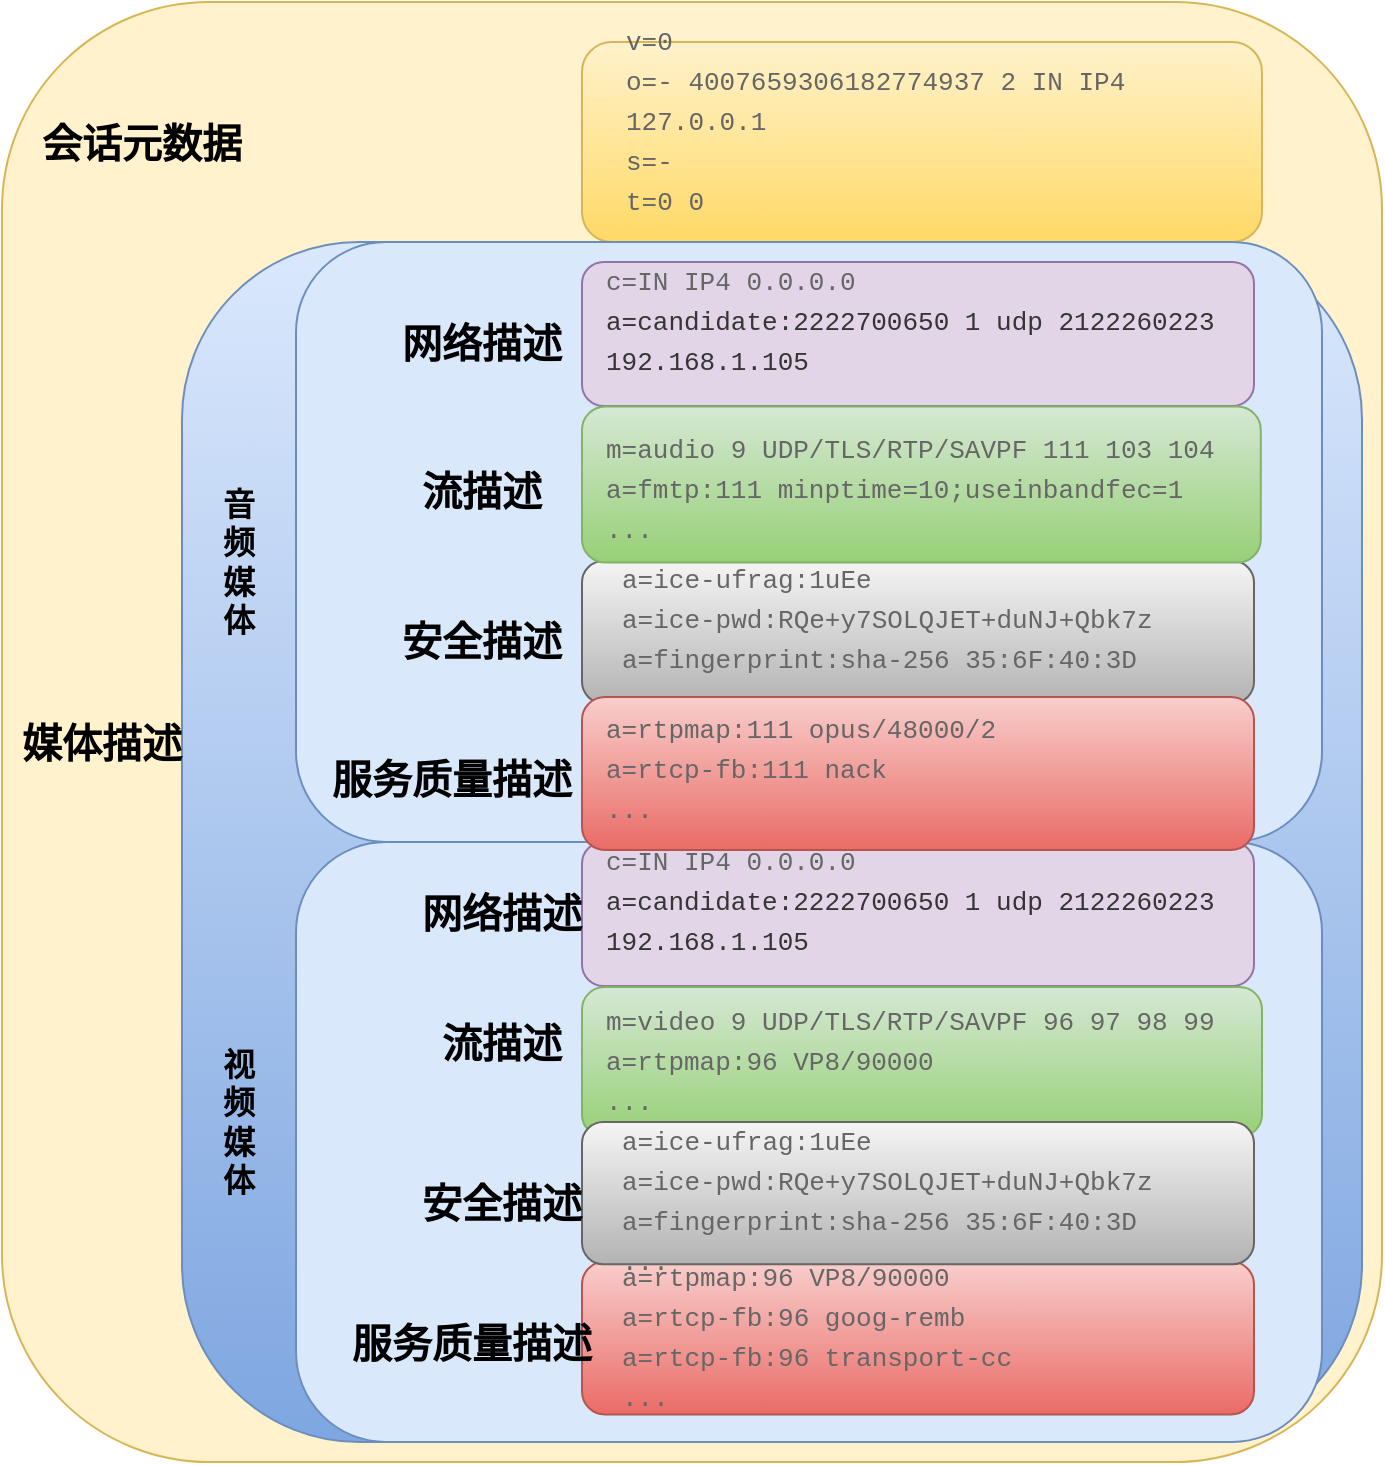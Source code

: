 <mxfile version="14.4.3" type="device"><diagram id="J-4Pk2l-T9gzH8Qdte0Y" name="第 1 页"><mxGraphModel dx="1086" dy="806" grid="0" gridSize="10" guides="1" tooltips="1" connect="1" arrows="1" fold="1" page="1" pageScale="1" pageWidth="827" pageHeight="1169" math="0" shadow="0"><root><mxCell id="0"/><mxCell id="1" parent="0"/><mxCell id="PkOoazZAC1lvmuNOdKQ0-1" value="" style="rounded=1;whiteSpace=wrap;html=1;fillColor=#fff2cc;strokeColor=#d6b656;" parent="1" vertex="1"><mxGeometry x="30" y="110" width="690" height="730" as="geometry"/></mxCell><mxCell id="PkOoazZAC1lvmuNOdKQ0-3" value="" style="rounded=1;whiteSpace=wrap;html=1;gradientColor=#7ea6e0;fillColor=#dae8fc;strokeColor=#6c8ebf;" parent="1" vertex="1"><mxGeometry x="120" y="230" width="590" height="600" as="geometry"/></mxCell><mxCell id="PkOoazZAC1lvmuNOdKQ0-4" value="&lt;span style=&quot;font-size: 20px&quot;&gt;&lt;b&gt;会话元数据&lt;/b&gt;&lt;/span&gt;" style="text;html=1;strokeColor=none;fillColor=none;align=center;verticalAlign=middle;whiteSpace=wrap;rounded=0;" parent="1" vertex="1"><mxGeometry x="40" y="170" width="120" height="20" as="geometry"/></mxCell><mxCell id="HlnonEhgB_PyaQJj55uD-4" value="" style="group" parent="1" vertex="1" connectable="0"><mxGeometry x="320" y="130" width="340" height="100" as="geometry"/></mxCell><mxCell id="PkOoazZAC1lvmuNOdKQ0-2" value="" style="rounded=1;whiteSpace=wrap;html=1;gradientColor=#ffd966;fillColor=#fff2cc;strokeColor=#d6b656;" parent="HlnonEhgB_PyaQJj55uD-4" vertex="1"><mxGeometry width="340" height="100" as="geometry"/></mxCell><mxCell id="PkOoazZAC1lvmuNOdKQ0-6" value="&lt;table class=&quot;hljs-ln&quot; style=&quot;border-collapse: collapse; border-spacing: 0px; margin-bottom: 0px; color: rgb(53, 53, 53); font-family: consolas, &amp;quot;liberation mono&amp;quot;, menlo, monospace, courier;&quot;&gt;&lt;tbody style=&quot;box-sizing: border-box&quot;&gt;&lt;tr style=&quot;box-sizing: border-box&quot;&gt;&lt;td class=&quot;hljs-ln-code&quot; style=&quot;margin: 0px ; padding: 0px 10px ; box-sizing: border-box ; border: 0px ; font-family: , &amp;quot;consolas&amp;quot; , &amp;quot;liberation mono&amp;quot; , &amp;quot;menlo&amp;quot; , &amp;quot;courier&amp;quot; , monospace ; font-size: 13px ; line-height: 20px ; vertical-align: top ; position: relative ; overflow: visible ; color: rgb(102 , 102 , 102) ; overflow-wrap: normal&quot;&gt;&lt;div class=&quot;hljs-ln-line&quot;&gt;v=0&lt;/div&gt;&lt;div class=&quot;hljs-ln-line&quot;&gt;&lt;span style=&quot;font-family: , &amp;quot;consolas&amp;quot; , &amp;quot;liberation mono&amp;quot; , &amp;quot;menlo&amp;quot; , &amp;quot;courier&amp;quot; , monospace&quot;&gt;o=- 4007659306182774937 2 IN IP4 127.0.0.1&lt;/span&gt;&lt;br&gt;&lt;/div&gt;&lt;div class=&quot;hljs-ln-line&quot;&gt;&lt;span style=&quot;font-family: , &amp;quot;consolas&amp;quot; , &amp;quot;liberation mono&amp;quot; , &amp;quot;menlo&amp;quot; , &amp;quot;courier&amp;quot; , monospace&quot;&gt;s=-&lt;/span&gt;&lt;span style=&quot;font-family: , &amp;quot;consolas&amp;quot; , &amp;quot;liberation mono&amp;quot; , &amp;quot;menlo&amp;quot; , &amp;quot;courier&amp;quot; , monospace&quot;&gt;&lt;br&gt;&lt;/span&gt;&lt;/div&gt;&lt;div class=&quot;hljs-ln-line&quot;&gt;&lt;span style=&quot;font-family: , &amp;quot;consolas&amp;quot; , &amp;quot;liberation mono&amp;quot; , &amp;quot;menlo&amp;quot; , &amp;quot;courier&amp;quot; , monospace&quot;&gt;t=0 0&lt;/span&gt;&lt;span style=&quot;font-family: , &amp;quot;consolas&amp;quot; , &amp;quot;liberation mono&amp;quot; , &amp;quot;menlo&amp;quot; , &amp;quot;courier&amp;quot; , monospace&quot;&gt;&lt;br&gt;&lt;/span&gt;&lt;/div&gt;&lt;div class=&quot;hljs-ln-line&quot;&gt;&lt;span style=&quot;font-family: , &amp;quot;consolas&amp;quot; , &amp;quot;liberation mono&amp;quot; , &amp;quot;menlo&amp;quot; , &amp;quot;courier&amp;quot; , monospace&quot;&gt;...&lt;/span&gt;&lt;span style=&quot;font-family: , &amp;quot;consolas&amp;quot; , &amp;quot;liberation mono&amp;quot; , &amp;quot;menlo&amp;quot; , &amp;quot;courier&amp;quot; , monospace&quot;&gt;&lt;br&gt;&lt;/span&gt;&lt;/div&gt;&lt;/td&gt;&lt;/tr&gt;&lt;/tbody&gt;&lt;/table&gt;" style="text;html=1;align=left;verticalAlign=middle;whiteSpace=wrap;rounded=0;strokeColor=#000000;opacity=0;labelBackgroundColor=none;" parent="HlnonEhgB_PyaQJj55uD-4" vertex="1"><mxGeometry x="10" width="330" height="100" as="geometry"/></mxCell><mxCell id="HlnonEhgB_PyaQJj55uD-18" value="&lt;font style=&quot;font-size: 20px&quot;&gt;&lt;b&gt;媒体描述&lt;/b&gt;&lt;/font&gt;" style="text;html=1;strokeColor=none;fillColor=none;align=center;verticalAlign=middle;whiteSpace=wrap;rounded=0;" parent="1" vertex="1"><mxGeometry x="30" y="470" width="100" height="20" as="geometry"/></mxCell><mxCell id="HlnonEhgB_PyaQJj55uD-24" value="" style="rounded=1;whiteSpace=wrap;html=1;fillColor=#dae8fc;strokeColor=#6c8ebf;" parent="1" vertex="1"><mxGeometry x="177" y="230" width="513" height="300" as="geometry"/></mxCell><mxCell id="HlnonEhgB_PyaQJj55uD-27" value="" style="group" parent="1" vertex="1" connectable="0"><mxGeometry x="190" y="240" width="530" height="304.25" as="geometry"/></mxCell><mxCell id="HlnonEhgB_PyaQJj55uD-1" value="" style="group" parent="HlnonEhgB_PyaQJj55uD-27" vertex="1" connectable="0"><mxGeometry x="130" width="400" height="80" as="geometry"/></mxCell><mxCell id="PkOoazZAC1lvmuNOdKQ0-12" value="" style="rounded=1;whiteSpace=wrap;html=1;fillColor=#e1d5e7;strokeColor=#9673a6;" parent="HlnonEhgB_PyaQJj55uD-1" vertex="1"><mxGeometry width="336" height="72" as="geometry"/></mxCell><mxCell id="PkOoazZAC1lvmuNOdKQ0-20" value="&lt;table class=&quot;hljs-ln&quot; style=&quot;border-collapse: collapse ; border-spacing: 0px ; margin-bottom: 0px ; color: rgb(53 , 53 , 53) ; font-family: &amp;#34;consolas&amp;#34; , &amp;#34;liberation mono&amp;#34; , &amp;#34;menlo&amp;#34; , monospace , &amp;#34;courier&amp;#34; ; font-size: 13px&quot;&gt;&lt;tbody style=&quot;box-sizing: border-box&quot;&gt;&lt;tr style=&quot;box-sizing: border-box&quot;&gt;&lt;td class=&quot;hljs-ln-code&quot; style=&quot;margin: 0px ; padding: 0px 10px ; box-sizing: border-box ; border: 0px ; line-height: 20px ; vertical-align: top ; position: relative ; overflow: visible ; overflow-wrap: normal&quot;&gt;&lt;div class=&quot;hljs-ln-line&quot;&gt;&lt;font&gt;&lt;span&gt;&lt;font color=&quot;#666666&quot;&gt;c=IN IP4 0.0.0.0&lt;/font&gt;&lt;/span&gt;&lt;/font&gt;&lt;/div&gt;&lt;div class=&quot;hljs-ln-line&quot;&gt;a=candidate:2222700650 1 udp 2122260223 192.168.1.105&amp;nbsp;&lt;br&gt;&lt;/div&gt;&lt;div class=&quot;hljs-ln-line&quot; style=&quot;color: rgb(102 , 102 , 102)&quot;&gt;&lt;font style=&quot;font-size: 13px&quot;&gt;...&lt;br&gt;&lt;/font&gt;&lt;/div&gt;&lt;/td&gt;&lt;/tr&gt;&lt;/tbody&gt;&lt;/table&gt;" style="text;html=1;strokeColor=none;align=left;verticalAlign=middle;whiteSpace=wrap;rounded=0;fillColor=#ffffff;opacity=0;labelBackgroundColor=none;" parent="HlnonEhgB_PyaQJj55uD-1" vertex="1"><mxGeometry width="400" height="80" as="geometry"/></mxCell><mxCell id="HlnonEhgB_PyaQJj55uD-26" value="" style="group" parent="HlnonEhgB_PyaQJj55uD-27" vertex="1" connectable="0"><mxGeometry y="30" width="469.39" height="274.25" as="geometry"/></mxCell><mxCell id="PkOoazZAC1lvmuNOdKQ0-5" value="&lt;font style=&quot;font-size: 20px&quot;&gt;&lt;b&gt;流描述&lt;/b&gt;&lt;/font&gt;" style="text;html=1;strokeColor=none;fillColor=none;align=center;verticalAlign=middle;whiteSpace=wrap;rounded=0;" parent="HlnonEhgB_PyaQJj55uD-26" vertex="1"><mxGeometry x="30" y="73.64" width="100" height="20" as="geometry"/></mxCell><mxCell id="PkOoazZAC1lvmuNOdKQ0-15" value="&lt;font style=&quot;font-size: 20px&quot;&gt;&lt;b&gt;网络描述&lt;/b&gt;&lt;/font&gt;" style="text;html=1;strokeColor=none;fillColor=none;align=center;verticalAlign=middle;whiteSpace=wrap;rounded=0;" parent="HlnonEhgB_PyaQJj55uD-26" vertex="1"><mxGeometry x="30" width="100" height="20" as="geometry"/></mxCell><mxCell id="PkOoazZAC1lvmuNOdKQ0-16" value="&lt;font style=&quot;font-size: 20px&quot;&gt;&lt;b&gt;安全描述&lt;/b&gt;&lt;/font&gt;" style="text;html=1;strokeColor=none;fillColor=none;align=center;verticalAlign=middle;whiteSpace=wrap;rounded=0;" parent="HlnonEhgB_PyaQJj55uD-26" vertex="1"><mxGeometry x="30" y="149" width="100" height="20" as="geometry"/></mxCell><mxCell id="PkOoazZAC1lvmuNOdKQ0-17" value="&lt;font style=&quot;font-size: 20px&quot;&gt;&lt;b&gt;服务质量描述&lt;/b&gt;&lt;/font&gt;" style="text;html=1;strokeColor=none;fillColor=none;align=center;verticalAlign=middle;whiteSpace=wrap;rounded=0;" parent="HlnonEhgB_PyaQJj55uD-26" vertex="1"><mxGeometry y="217.5" width="130" height="20" as="geometry"/></mxCell><mxCell id="HlnonEhgB_PyaQJj55uD-3" value="" style="group" parent="HlnonEhgB_PyaQJj55uD-26" vertex="1" connectable="0"><mxGeometry x="130" y="119.5" width="336" height="79" as="geometry"/></mxCell><mxCell id="PkOoazZAC1lvmuNOdKQ0-13" value="" style="rounded=1;whiteSpace=wrap;html=1;fillColor=#f5f5f5;strokeColor=#666666;gradientColor=#b3b3b3;" parent="HlnonEhgB_PyaQJj55uD-3" vertex="1"><mxGeometry width="336" height="71.1" as="geometry"/></mxCell><mxCell id="PkOoazZAC1lvmuNOdKQ0-21" value="&lt;table class=&quot;hljs-ln&quot; style=&quot;border-collapse: collapse ; border-spacing: 0px ; margin-bottom: 0px ; color: rgb(53 , 53 , 53) ; font-family: &amp;#34;consolas&amp;#34; , &amp;#34;liberation mono&amp;#34; , &amp;#34;menlo&amp;#34; , monospace , &amp;#34;courier&amp;#34; ; font-size: 13px&quot;&gt;&lt;tbody style=&quot;box-sizing: border-box&quot;&gt;&lt;tr style=&quot;box-sizing: border-box&quot;&gt;&lt;td class=&quot;hljs-ln-code&quot; style=&quot;margin: 0px ; padding: 0px 10px ; box-sizing: border-box ; border: 0px ; line-height: 20px ; vertical-align: top ; position: relative ; overflow: visible ; overflow-wrap: normal&quot;&gt;&lt;div class=&quot;hljs-ln-line&quot;&gt;&lt;font&gt;&lt;font color=&quot;#666666&quot;&gt;a=ice-ufrag:1uEe&lt;/font&gt;&lt;br&gt;&lt;/font&gt;&lt;/div&gt;&lt;div class=&quot;hljs-ln-line&quot; style=&quot;color: rgb(102 , 102 , 102)&quot;&gt;&lt;font style=&quot;font-size: 13px&quot;&gt;a=ice-pwd:RQe+y7SOLQJET+duNJ+Qbk7z&lt;/font&gt;&lt;/div&gt;&lt;div class=&quot;hljs-ln-line&quot;&gt;&lt;font&gt;&lt;font color=&quot;#666666&quot;&gt;a=fingerprint:sha-256 35:6F:40:3D&lt;/font&gt;&lt;br&gt;&lt;/font&gt;&lt;/div&gt;&lt;div class=&quot;hljs-ln-line&quot; style=&quot;color: rgb(102 , 102 , 102)&quot;&gt;&lt;font style=&quot;font-size: 13px&quot;&gt;...&lt;br&gt;&lt;/font&gt;&lt;/div&gt;&lt;/td&gt;&lt;/tr&gt;&lt;/tbody&gt;&lt;/table&gt;" style="text;html=1;strokeColor=none;align=left;verticalAlign=middle;whiteSpace=wrap;rounded=0;fillColor=#ffffff;opacity=0;labelBackgroundColor=none;" parent="HlnonEhgB_PyaQJj55uD-3" vertex="1"><mxGeometry x="8" width="320" height="79" as="geometry"/></mxCell><mxCell id="HlnonEhgB_PyaQJj55uD-7" value="" style="group" parent="HlnonEhgB_PyaQJj55uD-26" vertex="1" connectable="0"><mxGeometry x="129.996" y="42.28" width="339.394" height="82.72" as="geometry"/></mxCell><mxCell id="PkOoazZAC1lvmuNOdKQ0-7" value="" style="rounded=1;whiteSpace=wrap;html=1;gradientColor=#97d077;fillColor=#d5e8d4;strokeColor=#82b366;" parent="HlnonEhgB_PyaQJj55uD-7" vertex="1"><mxGeometry x="0.004" width="339.39" height="78" as="geometry"/></mxCell><mxCell id="PkOoazZAC1lvmuNOdKQ0-8" value="&lt;table class=&quot;hljs-ln&quot; style=&quot;border-collapse: collapse ; border-spacing: 0px ; margin-bottom: 0px ; color: rgb(53 , 53 , 53) ; font-family: &amp;#34;consolas&amp;#34; , &amp;#34;liberation mono&amp;#34; , &amp;#34;menlo&amp;#34; , monospace , &amp;#34;courier&amp;#34; ; font-size: 13px&quot;&gt;&lt;tbody style=&quot;box-sizing: border-box&quot;&gt;&lt;tr style=&quot;box-sizing: border-box&quot;&gt;&lt;td class=&quot;hljs-ln-code&quot; style=&quot;margin: 0px ; padding: 0px 10px ; box-sizing: border-box ; border: 0px ; line-height: 20px ; vertical-align: top ; position: relative ; overflow: visible ; color: rgb(102 , 102 , 102) ; overflow-wrap: normal&quot;&gt;&lt;div class=&quot;hljs-ln-line&quot;&gt;&lt;font style=&quot;font-size: 13px&quot;&gt;&lt;span style=&quot;font-family: , &amp;#34;consolas&amp;#34; , &amp;#34;liberation mono&amp;#34; , &amp;#34;menlo&amp;#34; , &amp;#34;courier&amp;#34; , monospace&quot;&gt;m=audio 9 UDP/TLS/RTP/SAVPF 111 103 104&lt;/span&gt;&lt;br&gt;&lt;/font&gt;&lt;/div&gt;&lt;div class=&quot;hljs-ln-line&quot;&gt;&lt;font style=&quot;font-size: 13px&quot;&gt;a=fmtp:111 minptime=10;useinbandfec=1&lt;/font&gt;&lt;/div&gt;&lt;div class=&quot;hljs-ln-line&quot;&gt;&lt;font style=&quot;font-size: 13px&quot;&gt;...&lt;br&gt;&lt;/font&gt;&lt;/div&gt;&lt;/td&gt;&lt;/tr&gt;&lt;/tbody&gt;&lt;/table&gt;" style="text;html=1;strokeColor=none;align=left;verticalAlign=middle;whiteSpace=wrap;rounded=0;fillColor=#ffffff;opacity=0;labelBackgroundColor=none;" parent="HlnonEhgB_PyaQJj55uD-7" vertex="1"><mxGeometry width="339.394" height="82.72" as="geometry"/></mxCell><mxCell id="HlnonEhgB_PyaQJj55uD-33" value="" style="rounded=1;whiteSpace=wrap;html=1;fillColor=#dae8fc;strokeColor=#6c8ebf;" parent="1" vertex="1"><mxGeometry x="177" y="530" width="513" height="300" as="geometry"/></mxCell><mxCell id="HlnonEhgB_PyaQJj55uD-32" value="" style="group" parent="1" vertex="1" connectable="0"><mxGeometry x="200" y="530" width="520" height="290.5" as="geometry"/></mxCell><mxCell id="HlnonEhgB_PyaQJj55uD-8" value="" style="group" parent="HlnonEhgB_PyaQJj55uD-32" vertex="1" connectable="0"><mxGeometry x="120" width="400" height="80" as="geometry"/></mxCell><mxCell id="HlnonEhgB_PyaQJj55uD-9" value="" style="rounded=1;whiteSpace=wrap;html=1;fillColor=#e1d5e7;strokeColor=#9673a6;" parent="HlnonEhgB_PyaQJj55uD-8" vertex="1"><mxGeometry width="336" height="72" as="geometry"/></mxCell><mxCell id="HlnonEhgB_PyaQJj55uD-10" value="&lt;table class=&quot;hljs-ln&quot; style=&quot;border-collapse: collapse ; border-spacing: 0px ; margin-bottom: 0px ; color: rgb(53 , 53 , 53) ; font-family: &amp;#34;consolas&amp;#34; , &amp;#34;liberation mono&amp;#34; , &amp;#34;menlo&amp;#34; , monospace , &amp;#34;courier&amp;#34; ; font-size: 13px&quot;&gt;&lt;tbody style=&quot;box-sizing: border-box&quot;&gt;&lt;tr style=&quot;box-sizing: border-box&quot;&gt;&lt;td class=&quot;hljs-ln-code&quot; style=&quot;margin: 0px ; padding: 0px 10px ; box-sizing: border-box ; border: 0px ; line-height: 20px ; vertical-align: top ; position: relative ; overflow: visible ; overflow-wrap: normal&quot;&gt;&lt;div class=&quot;hljs-ln-line&quot;&gt;&lt;font&gt;&lt;span&gt;&lt;font color=&quot;#666666&quot;&gt;c=IN IP4 0.0.0.0&lt;/font&gt;&lt;/span&gt;&lt;/font&gt;&lt;/div&gt;&lt;div class=&quot;hljs-ln-line&quot;&gt;a=candidate:2222700650 1 udp 2122260223 192.168.1.105&amp;nbsp;&lt;br&gt;&lt;/div&gt;&lt;div class=&quot;hljs-ln-line&quot; style=&quot;color: rgb(102 , 102 , 102)&quot;&gt;&lt;font style=&quot;font-size: 13px&quot;&gt;...&lt;br&gt;&lt;/font&gt;&lt;/div&gt;&lt;/td&gt;&lt;/tr&gt;&lt;/tbody&gt;&lt;/table&gt;" style="text;html=1;strokeColor=none;align=left;verticalAlign=middle;whiteSpace=wrap;rounded=0;fillColor=#ffffff;opacity=0;labelBackgroundColor=none;" parent="HlnonEhgB_PyaQJj55uD-8" vertex="1"><mxGeometry width="400" height="80" as="geometry"/></mxCell><mxCell id="HlnonEhgB_PyaQJj55uD-11" value="" style="group" parent="HlnonEhgB_PyaQJj55uD-32" vertex="1" connectable="0"><mxGeometry x="120" y="70" width="340" height="80" as="geometry"/></mxCell><mxCell id="PkOoazZAC1lvmuNOdKQ0-9" value="" style="rounded=1;whiteSpace=wrap;html=1;gradientColor=#97d077;fillColor=#d5e8d4;strokeColor=#82b366;" parent="HlnonEhgB_PyaQJj55uD-11" vertex="1"><mxGeometry y="2.5" width="340" height="75" as="geometry"/></mxCell><mxCell id="PkOoazZAC1lvmuNOdKQ0-10" value="&lt;table class=&quot;hljs-ln&quot; style=&quot;border-collapse: collapse ; border-spacing: 0px ; margin-bottom: 0px ; color: rgb(53 , 53 , 53) ; font-family: &amp;#34;consolas&amp;#34; , &amp;#34;liberation mono&amp;#34; , &amp;#34;menlo&amp;#34; , monospace , &amp;#34;courier&amp;#34; ; font-size: 13px&quot;&gt;&lt;tbody style=&quot;box-sizing: border-box&quot;&gt;&lt;tr style=&quot;box-sizing: border-box&quot;&gt;&lt;td class=&quot;hljs-ln-code&quot; style=&quot;margin: 0px ; padding: 0px 10px ; box-sizing: border-box ; border: 0px ; line-height: 20px ; vertical-align: top ; position: relative ; overflow: visible ; color: rgb(102 , 102 , 102) ; overflow-wrap: normal&quot;&gt;&lt;div class=&quot;hljs-ln-line&quot;&gt;&lt;font style=&quot;font-size: 13px&quot;&gt;&lt;span style=&quot;font-family: , &amp;#34;consolas&amp;#34; , &amp;#34;liberation mono&amp;#34; , &amp;#34;menlo&amp;#34; , &amp;#34;courier&amp;#34; , monospace&quot;&gt;m=&lt;/span&gt;&lt;span&gt;video 9 UDP/TLS/RTP/SAVPF 96 97 98 99&lt;/span&gt;&lt;br&gt;&lt;/font&gt;&lt;/div&gt;&lt;div class=&quot;hljs-ln-line&quot;&gt;&lt;font style=&quot;font-size: 13px&quot;&gt;a=rtpmap:96 VP8/90000&lt;/font&gt;&lt;/div&gt;&lt;div class=&quot;hljs-ln-line&quot;&gt;&lt;font style=&quot;font-size: 13px&quot;&gt;...&lt;br&gt;&lt;/font&gt;&lt;/div&gt;&lt;/td&gt;&lt;/tr&gt;&lt;/tbody&gt;&lt;/table&gt;" style="text;html=1;strokeColor=none;align=left;verticalAlign=middle;whiteSpace=wrap;rounded=0;fillColor=#ffffff;opacity=0;labelBackgroundColor=none;" parent="HlnonEhgB_PyaQJj55uD-11" vertex="1"><mxGeometry width="340" height="80" as="geometry"/></mxCell><mxCell id="HlnonEhgB_PyaQJj55uD-12" value="" style="group" parent="HlnonEhgB_PyaQJj55uD-32" vertex="1" connectable="0"><mxGeometry x="120" y="205.5" width="336" height="85" as="geometry"/></mxCell><mxCell id="HlnonEhgB_PyaQJj55uD-13" value="" style="rounded=1;whiteSpace=wrap;html=1;fillColor=#f8cecc;strokeColor=#b85450;gradientColor=#ea6b66;" parent="HlnonEhgB_PyaQJj55uD-12" vertex="1"><mxGeometry y="4.25" width="336" height="76.5" as="geometry"/></mxCell><mxCell id="HlnonEhgB_PyaQJj55uD-14" value="&lt;table class=&quot;hljs-ln&quot; style=&quot;border-collapse: collapse ; border-spacing: 0px ; margin-bottom: 0px ; color: rgb(53 , 53 , 53) ; font-family: &amp;#34;consolas&amp;#34; , &amp;#34;liberation mono&amp;#34; , &amp;#34;menlo&amp;#34; , monospace , &amp;#34;courier&amp;#34; ; font-size: 13px&quot;&gt;&lt;tbody style=&quot;box-sizing: border-box&quot;&gt;&lt;tr style=&quot;box-sizing: border-box&quot;&gt;&lt;td class=&quot;hljs-ln-code&quot; style=&quot;margin: 0px ; padding: 0px 10px ; box-sizing: border-box ; border: 0px ; line-height: 20px ; vertical-align: top ; position: relative ; overflow: visible ; color: rgb(102 , 102 , 102) ; overflow-wrap: normal&quot;&gt;&lt;div class=&quot;hljs-ln-line&quot;&gt;&lt;div class=&quot;hljs-ln-line&quot;&gt;&lt;span&gt;a=rtpmap:96 VP8/90000&lt;/span&gt;&lt;br&gt;&lt;/div&gt;&lt;div class=&quot;hljs-ln-line&quot;&gt;a=rtcp-fb:96 goog-remb&amp;nbsp;&lt;/div&gt;&lt;div class=&quot;hljs-ln-line&quot;&gt;a=rtcp-fb:96 transport-cc&amp;nbsp;&lt;/div&gt;&lt;/div&gt;&lt;div class=&quot;hljs-ln-line&quot;&gt;&lt;font style=&quot;font-size: 13px&quot;&gt;...&lt;br&gt;&lt;/font&gt;&lt;/div&gt;&lt;/td&gt;&lt;/tr&gt;&lt;/tbody&gt;&lt;/table&gt;" style="text;html=1;strokeColor=none;align=left;verticalAlign=middle;whiteSpace=wrap;rounded=0;fillColor=#ffffff;opacity=0;labelBackgroundColor=none;" parent="HlnonEhgB_PyaQJj55uD-12" vertex="1"><mxGeometry x="8" width="320" height="85" as="geometry"/></mxCell><mxCell id="HlnonEhgB_PyaQJj55uD-15" value="" style="group" parent="HlnonEhgB_PyaQJj55uD-32" vertex="1" connectable="0"><mxGeometry x="120" y="140" width="336" height="79" as="geometry"/></mxCell><mxCell id="HlnonEhgB_PyaQJj55uD-16" value="" style="rounded=1;whiteSpace=wrap;html=1;fillColor=#f5f5f5;strokeColor=#666666;gradientColor=#b3b3b3;" parent="HlnonEhgB_PyaQJj55uD-15" vertex="1"><mxGeometry width="336" height="71.1" as="geometry"/></mxCell><mxCell id="HlnonEhgB_PyaQJj55uD-17" value="&lt;table class=&quot;hljs-ln&quot; style=&quot;border-collapse: collapse ; border-spacing: 0px ; margin-bottom: 0px ; color: rgb(53 , 53 , 53) ; font-family: &amp;#34;consolas&amp;#34; , &amp;#34;liberation mono&amp;#34; , &amp;#34;menlo&amp;#34; , monospace , &amp;#34;courier&amp;#34; ; font-size: 13px&quot;&gt;&lt;tbody style=&quot;box-sizing: border-box&quot;&gt;&lt;tr style=&quot;box-sizing: border-box&quot;&gt;&lt;td class=&quot;hljs-ln-code&quot; style=&quot;margin: 0px ; padding: 0px 10px ; box-sizing: border-box ; border: 0px ; line-height: 20px ; vertical-align: top ; position: relative ; overflow: visible ; overflow-wrap: normal&quot;&gt;&lt;div class=&quot;hljs-ln-line&quot;&gt;&lt;font&gt;&lt;font color=&quot;#666666&quot;&gt;a=ice-ufrag:1uEe&lt;/font&gt;&lt;br&gt;&lt;/font&gt;&lt;/div&gt;&lt;div class=&quot;hljs-ln-line&quot; style=&quot;color: rgb(102 , 102 , 102)&quot;&gt;&lt;font style=&quot;font-size: 13px&quot;&gt;a=ice-pwd:RQe+y7SOLQJET+duNJ+Qbk7z&lt;/font&gt;&lt;/div&gt;&lt;div class=&quot;hljs-ln-line&quot;&gt;&lt;font&gt;&lt;font color=&quot;#666666&quot;&gt;a=fingerprint:sha-256 35:6F:40:3D&lt;/font&gt;&lt;br&gt;&lt;/font&gt;&lt;/div&gt;&lt;div class=&quot;hljs-ln-line&quot; style=&quot;color: rgb(102 , 102 , 102)&quot;&gt;&lt;font style=&quot;font-size: 13px&quot;&gt;...&lt;br&gt;&lt;/font&gt;&lt;/div&gt;&lt;/td&gt;&lt;/tr&gt;&lt;/tbody&gt;&lt;/table&gt;" style="text;html=1;strokeColor=none;align=left;verticalAlign=middle;whiteSpace=wrap;rounded=0;fillColor=#ffffff;opacity=0;labelBackgroundColor=none;" parent="HlnonEhgB_PyaQJj55uD-15" vertex="1"><mxGeometry x="8" width="320" height="79" as="geometry"/></mxCell><mxCell id="HlnonEhgB_PyaQJj55uD-19" value="&lt;font style=&quot;font-size: 20px&quot;&gt;&lt;b&gt;网络描述&lt;/b&gt;&lt;/font&gt;" style="text;html=1;strokeColor=none;fillColor=none;align=center;verticalAlign=middle;whiteSpace=wrap;rounded=0;" parent="HlnonEhgB_PyaQJj55uD-32" vertex="1"><mxGeometry x="30" y="25" width="100" height="20" as="geometry"/></mxCell><mxCell id="HlnonEhgB_PyaQJj55uD-20" value="&lt;font style=&quot;font-size: 20px&quot;&gt;&lt;b&gt;流描述&lt;/b&gt;&lt;/font&gt;" style="text;html=1;strokeColor=none;fillColor=none;align=center;verticalAlign=middle;whiteSpace=wrap;rounded=0;" parent="HlnonEhgB_PyaQJj55uD-32" vertex="1"><mxGeometry x="30" y="90" width="100" height="20" as="geometry"/></mxCell><mxCell id="HlnonEhgB_PyaQJj55uD-21" value="&lt;font style=&quot;font-size: 20px&quot;&gt;&lt;b&gt;安全描述&lt;/b&gt;&lt;/font&gt;" style="text;html=1;strokeColor=none;fillColor=none;align=center;verticalAlign=middle;whiteSpace=wrap;rounded=0;" parent="HlnonEhgB_PyaQJj55uD-32" vertex="1"><mxGeometry x="30" y="169.5" width="100" height="20" as="geometry"/></mxCell><mxCell id="HlnonEhgB_PyaQJj55uD-22" value="&lt;font style=&quot;font-size: 20px&quot;&gt;&lt;b&gt;服务质量描述&lt;/b&gt;&lt;/font&gt;" style="text;html=1;strokeColor=none;fillColor=none;align=center;verticalAlign=middle;whiteSpace=wrap;rounded=0;" parent="HlnonEhgB_PyaQJj55uD-32" vertex="1"><mxGeometry y="240" width="130" height="20" as="geometry"/></mxCell><mxCell id="HlnonEhgB_PyaQJj55uD-34" value="&lt;b&gt;&lt;font style=&quot;font-size: 16px&quot;&gt;音频媒体&lt;/font&gt;&lt;/b&gt;" style="text;html=1;strokeColor=none;fillColor=none;align=center;verticalAlign=middle;whiteSpace=wrap;rounded=0;" parent="1" vertex="1"><mxGeometry x="137" y="340" width="23" height="100" as="geometry"/></mxCell><mxCell id="HlnonEhgB_PyaQJj55uD-35" value="&lt;b&gt;&lt;font style=&quot;font-size: 16px&quot;&gt;视频媒体&lt;/font&gt;&lt;/b&gt;" style="text;html=1;strokeColor=none;fillColor=none;align=center;verticalAlign=middle;whiteSpace=wrap;rounded=0;" parent="1" vertex="1"><mxGeometry x="137" y="620" width="23" height="100" as="geometry"/></mxCell><mxCell id="o6ip_9kzAJ1K1V0CqpXM-1" value="" style="group" vertex="1" connectable="0" parent="1"><mxGeometry x="320" y="451" width="336" height="85" as="geometry"/></mxCell><mxCell id="HlnonEhgB_PyaQJj55uD-29" value="" style="rounded=1;whiteSpace=wrap;html=1;fillColor=#f8cecc;strokeColor=#b85450;gradientColor=#ea6b66;" parent="o6ip_9kzAJ1K1V0CqpXM-1" vertex="1"><mxGeometry y="6.5" width="336" height="76.5" as="geometry"/></mxCell><mxCell id="PkOoazZAC1lvmuNOdKQ0-22" value="&lt;table class=&quot;hljs-ln&quot; style=&quot;border-collapse: collapse ; border-spacing: 0px ; margin-bottom: 0px ; color: rgb(53 , 53 , 53) ; font-family: &amp;#34;consolas&amp;#34; , &amp;#34;liberation mono&amp;#34; , &amp;#34;menlo&amp;#34; , monospace , &amp;#34;courier&amp;#34; ; font-size: 13px&quot;&gt;&lt;tbody style=&quot;box-sizing: border-box&quot;&gt;&lt;tr style=&quot;box-sizing: border-box&quot;&gt;&lt;td class=&quot;hljs-ln-code&quot; style=&quot;margin: 0px ; padding: 0px 10px ; box-sizing: border-box ; border: 0px ; line-height: 20px ; vertical-align: top ; position: relative ; overflow: visible ; color: rgb(102 , 102 , 102) ; overflow-wrap: normal&quot;&gt;&lt;div class=&quot;hljs-ln-line&quot;&gt;&lt;div class=&quot;hljs-ln-line&quot;&gt;&lt;span&gt;a=rtpmap:111 opus/48000/2&lt;/span&gt;&lt;br&gt;&lt;/div&gt;&lt;div class=&quot;hljs-ln-line&quot;&gt;&lt;span&gt;a=rtcp-fb:111 nack&lt;/span&gt;&lt;span&gt;&amp;nbsp;&lt;/span&gt;&lt;br&gt;&lt;/div&gt;&lt;/div&gt;&lt;div class=&quot;hljs-ln-line&quot;&gt;&lt;font style=&quot;font-size: 13px&quot;&gt;...&lt;br&gt;&lt;/font&gt;&lt;/div&gt;&lt;/td&gt;&lt;/tr&gt;&lt;/tbody&gt;&lt;/table&gt;" style="text;html=1;strokeColor=none;align=left;verticalAlign=middle;whiteSpace=wrap;rounded=0;fillColor=#ffffff;opacity=0;labelBackgroundColor=none;" parent="o6ip_9kzAJ1K1V0CqpXM-1" vertex="1"><mxGeometry width="320" height="85" as="geometry"/></mxCell></root></mxGraphModel></diagram></mxfile>